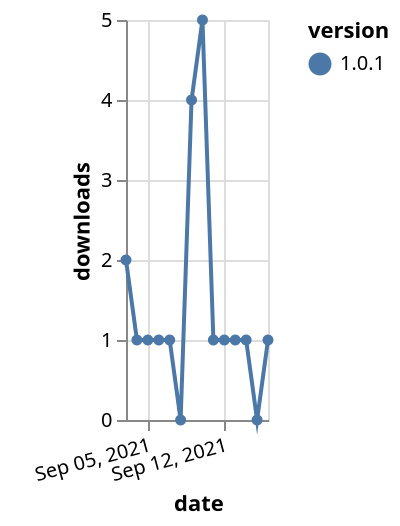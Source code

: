 {"$schema": "https://vega.github.io/schema/vega-lite/v5.json", "description": "A simple bar chart with embedded data.", "data": {"values": [{"date": "2021-09-03", "total": 590, "delta": 2, "version": "1.0.1"}, {"date": "2021-09-04", "total": 591, "delta": 1, "version": "1.0.1"}, {"date": "2021-09-05", "total": 592, "delta": 1, "version": "1.0.1"}, {"date": "2021-09-06", "total": 593, "delta": 1, "version": "1.0.1"}, {"date": "2021-09-07", "total": 594, "delta": 1, "version": "1.0.1"}, {"date": "2021-09-08", "total": 594, "delta": 0, "version": "1.0.1"}, {"date": "2021-09-09", "total": 598, "delta": 4, "version": "1.0.1"}, {"date": "2021-09-10", "total": 603, "delta": 5, "version": "1.0.1"}, {"date": "2021-09-11", "total": 604, "delta": 1, "version": "1.0.1"}, {"date": "2021-09-12", "total": 605, "delta": 1, "version": "1.0.1"}, {"date": "2021-09-13", "total": 606, "delta": 1, "version": "1.0.1"}, {"date": "2021-09-14", "total": 607, "delta": 1, "version": "1.0.1"}, {"date": "2021-09-15", "total": 607, "delta": 0, "version": "1.0.1"}, {"date": "2021-09-16", "total": 608, "delta": 1, "version": "1.0.1"}]}, "width": "container", "mark": {"type": "line", "point": {"filled": true}}, "encoding": {"x": {"field": "date", "type": "temporal", "timeUnit": "yearmonthdate", "title": "date", "axis": {"labelAngle": -15}}, "y": {"field": "delta", "type": "quantitative", "title": "downloads"}, "color": {"field": "version", "type": "nominal"}, "tooltip": {"field": "delta"}}}